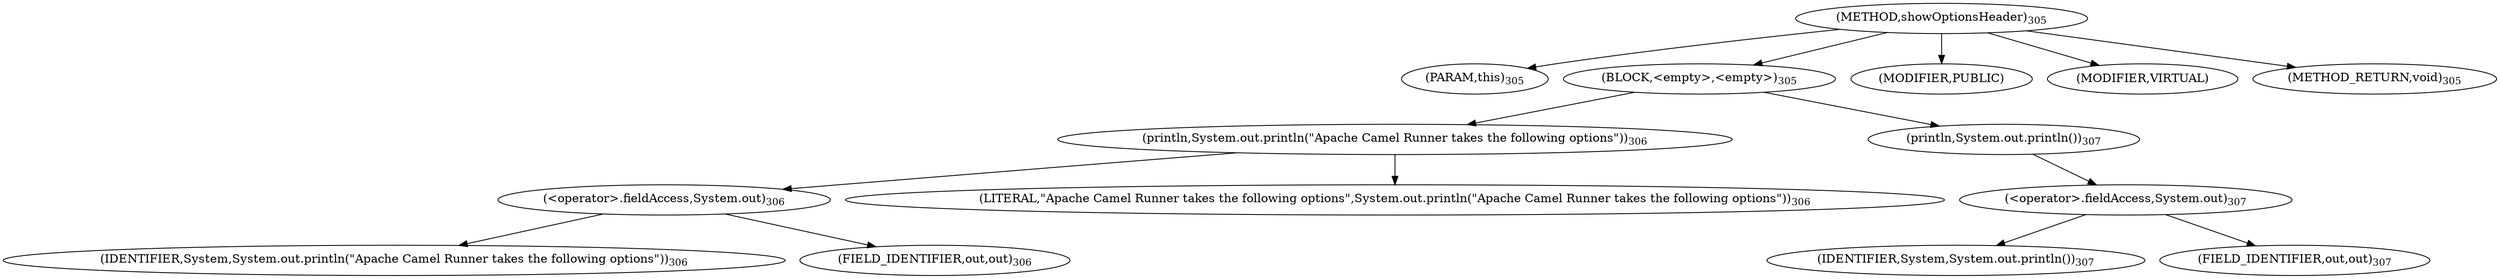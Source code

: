 digraph "showOptionsHeader" {  
"789" [label = <(METHOD,showOptionsHeader)<SUB>305</SUB>> ]
"790" [label = <(PARAM,this)<SUB>305</SUB>> ]
"791" [label = <(BLOCK,&lt;empty&gt;,&lt;empty&gt;)<SUB>305</SUB>> ]
"792" [label = <(println,System.out.println(&quot;Apache Camel Runner takes the following options&quot;))<SUB>306</SUB>> ]
"793" [label = <(&lt;operator&gt;.fieldAccess,System.out)<SUB>306</SUB>> ]
"794" [label = <(IDENTIFIER,System,System.out.println(&quot;Apache Camel Runner takes the following options&quot;))<SUB>306</SUB>> ]
"795" [label = <(FIELD_IDENTIFIER,out,out)<SUB>306</SUB>> ]
"796" [label = <(LITERAL,&quot;Apache Camel Runner takes the following options&quot;,System.out.println(&quot;Apache Camel Runner takes the following options&quot;))<SUB>306</SUB>> ]
"797" [label = <(println,System.out.println())<SUB>307</SUB>> ]
"798" [label = <(&lt;operator&gt;.fieldAccess,System.out)<SUB>307</SUB>> ]
"799" [label = <(IDENTIFIER,System,System.out.println())<SUB>307</SUB>> ]
"800" [label = <(FIELD_IDENTIFIER,out,out)<SUB>307</SUB>> ]
"801" [label = <(MODIFIER,PUBLIC)> ]
"802" [label = <(MODIFIER,VIRTUAL)> ]
"803" [label = <(METHOD_RETURN,void)<SUB>305</SUB>> ]
  "789" -> "790" 
  "789" -> "791" 
  "789" -> "801" 
  "789" -> "802" 
  "789" -> "803" 
  "791" -> "792" 
  "791" -> "797" 
  "792" -> "793" 
  "792" -> "796" 
  "793" -> "794" 
  "793" -> "795" 
  "797" -> "798" 
  "798" -> "799" 
  "798" -> "800" 
}
